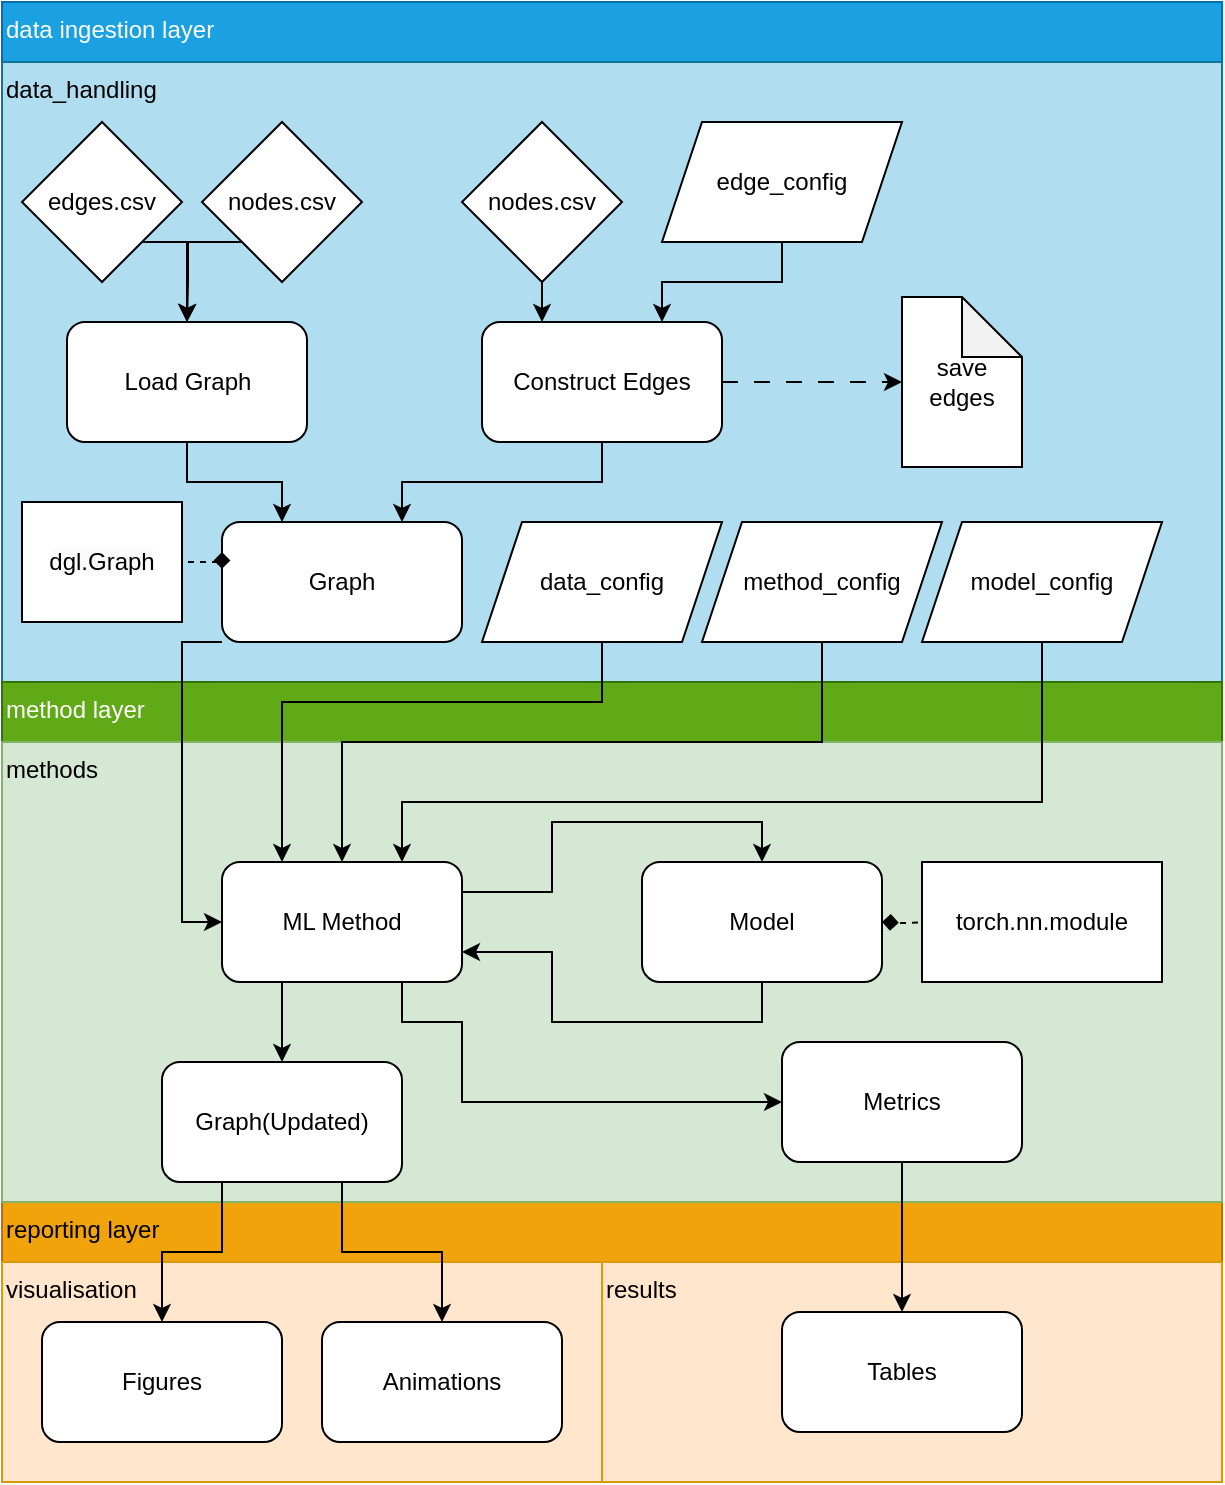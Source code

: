 <mxfile version="21.6.1" type="github">
  <diagram name="Page-1" id="xuXbtgm2HVzdmDmEeFDL">
    <mxGraphModel dx="1379" dy="796" grid="1" gridSize="10" guides="1" tooltips="1" connect="1" arrows="1" fold="1" page="1" pageScale="1" pageWidth="850" pageHeight="1100" math="0" shadow="0">
      <root>
        <mxCell id="0" />
        <mxCell id="1" parent="0" />
        <mxCell id="7WtlCSN6lcOJct1flhyr-73" value="reporting layer" style="rounded=0;whiteSpace=wrap;html=1;fillColor=#f0a30a;strokeColor=#BD7000;align=left;verticalAlign=top;fontColor=#000000;" vertex="1" parent="1">
          <mxGeometry x="120" y="680" width="610" height="140" as="geometry" />
        </mxCell>
        <mxCell id="7WtlCSN6lcOJct1flhyr-72" value="visualisation" style="rounded=0;whiteSpace=wrap;html=1;fillColor=#ffe6cc;strokeColor=#d79b00;align=left;verticalAlign=top;" vertex="1" parent="1">
          <mxGeometry x="120" y="710" width="300" height="110" as="geometry" />
        </mxCell>
        <mxCell id="7WtlCSN6lcOJct1flhyr-80" value="data ingestion layer" style="rounded=0;whiteSpace=wrap;html=1;fillColor=#1ba1e2;strokeColor=#006EAF;align=left;verticalAlign=top;fontColor=#ffffff;" vertex="1" parent="1">
          <mxGeometry x="120" y="80" width="610" height="200" as="geometry" />
        </mxCell>
        <mxCell id="7WtlCSN6lcOJct1flhyr-81" value="data_handling" style="rounded=0;whiteSpace=wrap;html=1;fillColor=#b1ddf0;strokeColor=#10739e;align=left;verticalAlign=top;" vertex="1" parent="1">
          <mxGeometry x="120" y="110" width="610" height="310" as="geometry" />
        </mxCell>
        <mxCell id="7WtlCSN6lcOJct1flhyr-77" value="method layer" style="rounded=0;whiteSpace=wrap;html=1;fillColor=#60a917;strokeColor=#2D7600;align=left;verticalAlign=top;fontColor=#ffffff;" vertex="1" parent="1">
          <mxGeometry x="120" y="420" width="610" height="160" as="geometry" />
        </mxCell>
        <mxCell id="7WtlCSN6lcOJct1flhyr-76" value="results" style="rounded=0;whiteSpace=wrap;html=1;fillColor=#ffe6cc;strokeColor=#d79b00;align=left;verticalAlign=top;" vertex="1" parent="1">
          <mxGeometry x="420" y="710" width="310" height="110" as="geometry" />
        </mxCell>
        <mxCell id="7WtlCSN6lcOJct1flhyr-52" value="methods" style="rounded=0;whiteSpace=wrap;html=1;fillColor=#d5e8d4;strokeColor=#82b366;align=left;verticalAlign=top;" vertex="1" parent="1">
          <mxGeometry x="120" y="450" width="610" height="230" as="geometry" />
        </mxCell>
        <mxCell id="7WtlCSN6lcOJct1flhyr-121" style="edgeStyle=orthogonalEdgeStyle;rounded=0;orthogonalLoop=1;jettySize=auto;html=1;exitX=0.5;exitY=1;exitDx=0;exitDy=0;entryX=1;entryY=0.75;entryDx=0;entryDy=0;" edge="1" parent="1" source="7WtlCSN6lcOJct1flhyr-2" target="7WtlCSN6lcOJct1flhyr-4">
          <mxGeometry relative="1" as="geometry" />
        </mxCell>
        <mxCell id="7WtlCSN6lcOJct1flhyr-2" value="Model" style="rounded=1;whiteSpace=wrap;html=1;" vertex="1" parent="1">
          <mxGeometry x="440" y="510" width="120" height="60" as="geometry" />
        </mxCell>
        <mxCell id="7WtlCSN6lcOJct1flhyr-122" style="edgeStyle=orthogonalEdgeStyle;rounded=0;orthogonalLoop=1;jettySize=auto;html=1;exitX=1;exitY=0.25;exitDx=0;exitDy=0;entryX=0.5;entryY=0;entryDx=0;entryDy=0;" edge="1" parent="1" source="7WtlCSN6lcOJct1flhyr-4" target="7WtlCSN6lcOJct1flhyr-2">
          <mxGeometry relative="1" as="geometry" />
        </mxCell>
        <mxCell id="7WtlCSN6lcOJct1flhyr-123" style="edgeStyle=orthogonalEdgeStyle;rounded=0;orthogonalLoop=1;jettySize=auto;html=1;exitX=0.25;exitY=1;exitDx=0;exitDy=0;" edge="1" parent="1" source="7WtlCSN6lcOJct1flhyr-4" target="7WtlCSN6lcOJct1flhyr-7">
          <mxGeometry relative="1" as="geometry" />
        </mxCell>
        <mxCell id="7WtlCSN6lcOJct1flhyr-125" style="edgeStyle=orthogonalEdgeStyle;rounded=0;orthogonalLoop=1;jettySize=auto;html=1;exitX=0.75;exitY=1;exitDx=0;exitDy=0;entryX=0;entryY=0.5;entryDx=0;entryDy=0;" edge="1" parent="1" source="7WtlCSN6lcOJct1flhyr-4" target="7WtlCSN6lcOJct1flhyr-9">
          <mxGeometry relative="1" as="geometry">
            <Array as="points">
              <mxPoint x="320" y="590" />
              <mxPoint x="350" y="590" />
              <mxPoint x="350" y="630" />
            </Array>
          </mxGeometry>
        </mxCell>
        <mxCell id="7WtlCSN6lcOJct1flhyr-4" value="ML Method" style="rounded=1;whiteSpace=wrap;html=1;" vertex="1" parent="1">
          <mxGeometry x="230" y="510" width="120" height="60" as="geometry" />
        </mxCell>
        <mxCell id="7WtlCSN6lcOJct1flhyr-127" style="edgeStyle=orthogonalEdgeStyle;rounded=0;orthogonalLoop=1;jettySize=auto;html=1;exitX=0.25;exitY=1;exitDx=0;exitDy=0;entryX=0.5;entryY=0;entryDx=0;entryDy=0;" edge="1" parent="1" source="7WtlCSN6lcOJct1flhyr-7" target="7WtlCSN6lcOJct1flhyr-69">
          <mxGeometry relative="1" as="geometry" />
        </mxCell>
        <mxCell id="7WtlCSN6lcOJct1flhyr-128" style="edgeStyle=orthogonalEdgeStyle;rounded=0;orthogonalLoop=1;jettySize=auto;html=1;exitX=0.75;exitY=1;exitDx=0;exitDy=0;" edge="1" parent="1" source="7WtlCSN6lcOJct1flhyr-7" target="7WtlCSN6lcOJct1flhyr-71">
          <mxGeometry relative="1" as="geometry" />
        </mxCell>
        <mxCell id="7WtlCSN6lcOJct1flhyr-7" value="Graph(Updated)" style="rounded=1;whiteSpace=wrap;html=1;" vertex="1" parent="1">
          <mxGeometry x="200" y="610" width="120" height="60" as="geometry" />
        </mxCell>
        <mxCell id="7WtlCSN6lcOJct1flhyr-126" style="edgeStyle=orthogonalEdgeStyle;rounded=0;orthogonalLoop=1;jettySize=auto;html=1;exitX=0.5;exitY=1;exitDx=0;exitDy=0;" edge="1" parent="1" source="7WtlCSN6lcOJct1flhyr-9" target="7WtlCSN6lcOJct1flhyr-67">
          <mxGeometry relative="1" as="geometry" />
        </mxCell>
        <mxCell id="7WtlCSN6lcOJct1flhyr-9" value="Metrics" style="rounded=1;whiteSpace=wrap;html=1;" vertex="1" parent="1">
          <mxGeometry x="510" y="600" width="120" height="60" as="geometry" />
        </mxCell>
        <mxCell id="7WtlCSN6lcOJct1flhyr-106" style="edgeStyle=orthogonalEdgeStyle;rounded=0;orthogonalLoop=1;jettySize=auto;html=1;exitX=0;exitY=1;exitDx=0;exitDy=0;entryX=0.5;entryY=0;entryDx=0;entryDy=0;" edge="1" parent="1" source="7WtlCSN6lcOJct1flhyr-15" target="7WtlCSN6lcOJct1flhyr-24">
          <mxGeometry relative="1" as="geometry">
            <Array as="points">
              <mxPoint x="213" y="200" />
            </Array>
          </mxGeometry>
        </mxCell>
        <mxCell id="7WtlCSN6lcOJct1flhyr-15" value="nodes.csv" style="rhombus;whiteSpace=wrap;html=1;" vertex="1" parent="1">
          <mxGeometry x="220" y="140" width="80" height="80" as="geometry" />
        </mxCell>
        <mxCell id="7WtlCSN6lcOJct1flhyr-133" style="edgeStyle=orthogonalEdgeStyle;rounded=0;orthogonalLoop=1;jettySize=auto;html=1;exitX=0;exitY=1;exitDx=0;exitDy=0;entryX=0;entryY=0.5;entryDx=0;entryDy=0;" edge="1" parent="1" source="7WtlCSN6lcOJct1flhyr-23" target="7WtlCSN6lcOJct1flhyr-4">
          <mxGeometry relative="1" as="geometry">
            <Array as="points">
              <mxPoint x="210" y="400" />
              <mxPoint x="210" y="540" />
            </Array>
          </mxGeometry>
        </mxCell>
        <mxCell id="7WtlCSN6lcOJct1flhyr-23" value="Graph" style="rounded=1;whiteSpace=wrap;html=1;" vertex="1" parent="1">
          <mxGeometry x="230" y="340" width="120" height="60" as="geometry" />
        </mxCell>
        <mxCell id="7WtlCSN6lcOJct1flhyr-104" style="edgeStyle=orthogonalEdgeStyle;rounded=0;orthogonalLoop=1;jettySize=auto;html=1;exitX=0.5;exitY=1;exitDx=0;exitDy=0;entryX=0.25;entryY=0;entryDx=0;entryDy=0;" edge="1" parent="1" source="7WtlCSN6lcOJct1flhyr-24" target="7WtlCSN6lcOJct1flhyr-23">
          <mxGeometry relative="1" as="geometry" />
        </mxCell>
        <mxCell id="7WtlCSN6lcOJct1flhyr-24" value="Load Graph" style="rounded=1;whiteSpace=wrap;html=1;" vertex="1" parent="1">
          <mxGeometry x="152.5" y="240" width="120" height="60" as="geometry" />
        </mxCell>
        <mxCell id="7WtlCSN6lcOJct1flhyr-103" style="edgeStyle=orthogonalEdgeStyle;rounded=0;orthogonalLoop=1;jettySize=auto;html=1;exitX=0.5;exitY=1;exitDx=0;exitDy=0;entryX=0.75;entryY=0;entryDx=0;entryDy=0;" edge="1" parent="1" source="7WtlCSN6lcOJct1flhyr-31" target="7WtlCSN6lcOJct1flhyr-23">
          <mxGeometry relative="1" as="geometry" />
        </mxCell>
        <mxCell id="7WtlCSN6lcOJct1flhyr-110" style="edgeStyle=orthogonalEdgeStyle;rounded=0;orthogonalLoop=1;jettySize=auto;html=1;exitX=1;exitY=0.5;exitDx=0;exitDy=0;dashed=1;dashPattern=8 8;" edge="1" parent="1" source="7WtlCSN6lcOJct1flhyr-31" target="7WtlCSN6lcOJct1flhyr-37">
          <mxGeometry relative="1" as="geometry" />
        </mxCell>
        <mxCell id="7WtlCSN6lcOJct1flhyr-31" value="Construct Edges" style="rounded=1;whiteSpace=wrap;html=1;" vertex="1" parent="1">
          <mxGeometry x="360" y="240" width="120" height="60" as="geometry" />
        </mxCell>
        <mxCell id="7WtlCSN6lcOJct1flhyr-37" value="save edges" style="shape=note;whiteSpace=wrap;html=1;backgroundOutline=1;darkOpacity=0.05;" vertex="1" parent="1">
          <mxGeometry x="570" y="227.5" width="60" height="85" as="geometry" />
        </mxCell>
        <mxCell id="7WtlCSN6lcOJct1flhyr-42" style="edgeStyle=orthogonalEdgeStyle;rounded=0;orthogonalLoop=1;jettySize=auto;html=1;exitX=0;exitY=0.5;exitDx=0;exitDy=0;dashed=1;endArrow=diamond;endFill=1;" edge="1" parent="1" target="7WtlCSN6lcOJct1flhyr-2">
          <mxGeometry relative="1" as="geometry">
            <mxPoint x="590" y="540" as="sourcePoint" />
          </mxGeometry>
        </mxCell>
        <mxCell id="7WtlCSN6lcOJct1flhyr-119" style="edgeStyle=orthogonalEdgeStyle;rounded=0;orthogonalLoop=1;jettySize=auto;html=1;exitX=0.5;exitY=1;exitDx=0;exitDy=0;entryX=0.75;entryY=0;entryDx=0;entryDy=0;" edge="1" parent="1" source="7WtlCSN6lcOJct1flhyr-43" target="7WtlCSN6lcOJct1flhyr-4">
          <mxGeometry relative="1" as="geometry">
            <Array as="points">
              <mxPoint x="640" y="480" />
              <mxPoint x="320" y="480" />
            </Array>
          </mxGeometry>
        </mxCell>
        <mxCell id="7WtlCSN6lcOJct1flhyr-43" value="model_config" style="shape=parallelogram;perimeter=parallelogramPerimeter;whiteSpace=wrap;html=1;fixedSize=1;" vertex="1" parent="1">
          <mxGeometry x="580" y="340" width="120" height="60" as="geometry" />
        </mxCell>
        <mxCell id="7WtlCSN6lcOJct1flhyr-118" style="edgeStyle=orthogonalEdgeStyle;rounded=0;orthogonalLoop=1;jettySize=auto;html=1;exitX=0.5;exitY=1;exitDx=0;exitDy=0;entryX=0.5;entryY=0;entryDx=0;entryDy=0;" edge="1" parent="1" source="7WtlCSN6lcOJct1flhyr-46" target="7WtlCSN6lcOJct1flhyr-4">
          <mxGeometry relative="1" as="geometry">
            <Array as="points">
              <mxPoint x="530" y="450" />
              <mxPoint x="290" y="450" />
            </Array>
          </mxGeometry>
        </mxCell>
        <mxCell id="7WtlCSN6lcOJct1flhyr-46" value="method_config" style="shape=parallelogram;perimeter=parallelogramPerimeter;whiteSpace=wrap;html=1;fixedSize=1;" vertex="1" parent="1">
          <mxGeometry x="470" y="340" width="120" height="60" as="geometry" />
        </mxCell>
        <mxCell id="7WtlCSN6lcOJct1flhyr-131" style="edgeStyle=orthogonalEdgeStyle;rounded=0;orthogonalLoop=1;jettySize=auto;html=1;exitX=0.5;exitY=1;exitDx=0;exitDy=0;entryX=0.25;entryY=0;entryDx=0;entryDy=0;" edge="1" parent="1" source="7WtlCSN6lcOJct1flhyr-53" target="7WtlCSN6lcOJct1flhyr-4">
          <mxGeometry relative="1" as="geometry">
            <Array as="points">
              <mxPoint x="420" y="430" />
              <mxPoint x="260" y="430" />
            </Array>
          </mxGeometry>
        </mxCell>
        <mxCell id="7WtlCSN6lcOJct1flhyr-53" value="data_config" style="shape=parallelogram;perimeter=parallelogramPerimeter;whiteSpace=wrap;html=1;fixedSize=1;" vertex="1" parent="1">
          <mxGeometry x="360" y="340" width="120" height="60" as="geometry" />
        </mxCell>
        <mxCell id="7WtlCSN6lcOJct1flhyr-67" value="Tables" style="rounded=1;whiteSpace=wrap;html=1;" vertex="1" parent="1">
          <mxGeometry x="510" y="735" width="120" height="60" as="geometry" />
        </mxCell>
        <mxCell id="7WtlCSN6lcOJct1flhyr-69" value="Figures" style="rounded=1;whiteSpace=wrap;html=1;" vertex="1" parent="1">
          <mxGeometry x="140" y="740" width="120" height="60" as="geometry" />
        </mxCell>
        <mxCell id="7WtlCSN6lcOJct1flhyr-71" value="Animations" style="rounded=1;whiteSpace=wrap;html=1;" vertex="1" parent="1">
          <mxGeometry x="280" y="740" width="120" height="60" as="geometry" />
        </mxCell>
        <mxCell id="7WtlCSN6lcOJct1flhyr-78" value="torch.nn.module" style="rounded=0;whiteSpace=wrap;html=1;" vertex="1" parent="1">
          <mxGeometry x="580" y="510" width="120" height="60" as="geometry" />
        </mxCell>
        <mxCell id="7WtlCSN6lcOJct1flhyr-132" style="edgeStyle=orthogonalEdgeStyle;rounded=0;orthogonalLoop=1;jettySize=auto;html=1;exitX=1;exitY=0.25;exitDx=0;exitDy=0;entryX=0;entryY=0.25;entryDx=0;entryDy=0;endArrow=diamond;endFill=1;dashed=1;" edge="1" parent="1" source="7WtlCSN6lcOJct1flhyr-79" target="7WtlCSN6lcOJct1flhyr-23">
          <mxGeometry relative="1" as="geometry">
            <Array as="points">
              <mxPoint x="210" y="360" />
              <mxPoint x="230" y="360" />
            </Array>
          </mxGeometry>
        </mxCell>
        <mxCell id="7WtlCSN6lcOJct1flhyr-79" value="&lt;span style=&quot;color: rgb(0, 0, 0); font-family: Helvetica; font-size: 12px; font-style: normal; font-variant-ligatures: normal; font-variant-caps: normal; font-weight: 400; letter-spacing: normal; orphans: 2; text-align: center; text-indent: 0px; text-transform: none; widows: 2; word-spacing: 0px; -webkit-text-stroke-width: 0px; background-color: rgb(251, 251, 251); text-decoration-thickness: initial; text-decoration-style: initial; text-decoration-color: initial; float: none; display: inline !important;&quot;&gt;dgl.Graph&lt;/span&gt;" style="rounded=0;whiteSpace=wrap;html=1;" vertex="1" parent="1">
          <mxGeometry x="130" y="330" width="80" height="60" as="geometry" />
        </mxCell>
        <mxCell id="7WtlCSN6lcOJct1flhyr-105" style="edgeStyle=orthogonalEdgeStyle;rounded=0;orthogonalLoop=1;jettySize=auto;html=1;exitX=1;exitY=1;exitDx=0;exitDy=0;entryX=0.5;entryY=0;entryDx=0;entryDy=0;" edge="1" parent="1" source="7WtlCSN6lcOJct1flhyr-16" target="7WtlCSN6lcOJct1flhyr-24">
          <mxGeometry relative="1" as="geometry">
            <Array as="points">
              <mxPoint x="213" y="200" />
              <mxPoint x="213" y="220" />
            </Array>
          </mxGeometry>
        </mxCell>
        <mxCell id="7WtlCSN6lcOJct1flhyr-16" value="edges.csv" style="rhombus;whiteSpace=wrap;html=1;" vertex="1" parent="1">
          <mxGeometry x="130" y="140" width="80" height="80" as="geometry" />
        </mxCell>
        <mxCell id="7WtlCSN6lcOJct1flhyr-113" style="edgeStyle=orthogonalEdgeStyle;rounded=0;orthogonalLoop=1;jettySize=auto;html=1;exitX=0.5;exitY=1;exitDx=0;exitDy=0;entryX=0.25;entryY=0;entryDx=0;entryDy=0;" edge="1" parent="1" source="7WtlCSN6lcOJct1flhyr-107" target="7WtlCSN6lcOJct1flhyr-31">
          <mxGeometry relative="1" as="geometry" />
        </mxCell>
        <mxCell id="7WtlCSN6lcOJct1flhyr-107" value="nodes.csv" style="rhombus;whiteSpace=wrap;html=1;" vertex="1" parent="1">
          <mxGeometry x="350" y="140" width="80" height="80" as="geometry" />
        </mxCell>
        <mxCell id="7WtlCSN6lcOJct1flhyr-112" style="edgeStyle=orthogonalEdgeStyle;rounded=0;orthogonalLoop=1;jettySize=auto;html=1;exitX=0.5;exitY=1;exitDx=0;exitDy=0;entryX=0.75;entryY=0;entryDx=0;entryDy=0;" edge="1" parent="1" source="7WtlCSN6lcOJct1flhyr-111" target="7WtlCSN6lcOJct1flhyr-31">
          <mxGeometry relative="1" as="geometry" />
        </mxCell>
        <mxCell id="7WtlCSN6lcOJct1flhyr-111" value="edge_config" style="shape=parallelogram;perimeter=parallelogramPerimeter;whiteSpace=wrap;html=1;fixedSize=1;" vertex="1" parent="1">
          <mxGeometry x="450" y="140" width="120" height="60" as="geometry" />
        </mxCell>
      </root>
    </mxGraphModel>
  </diagram>
</mxfile>
